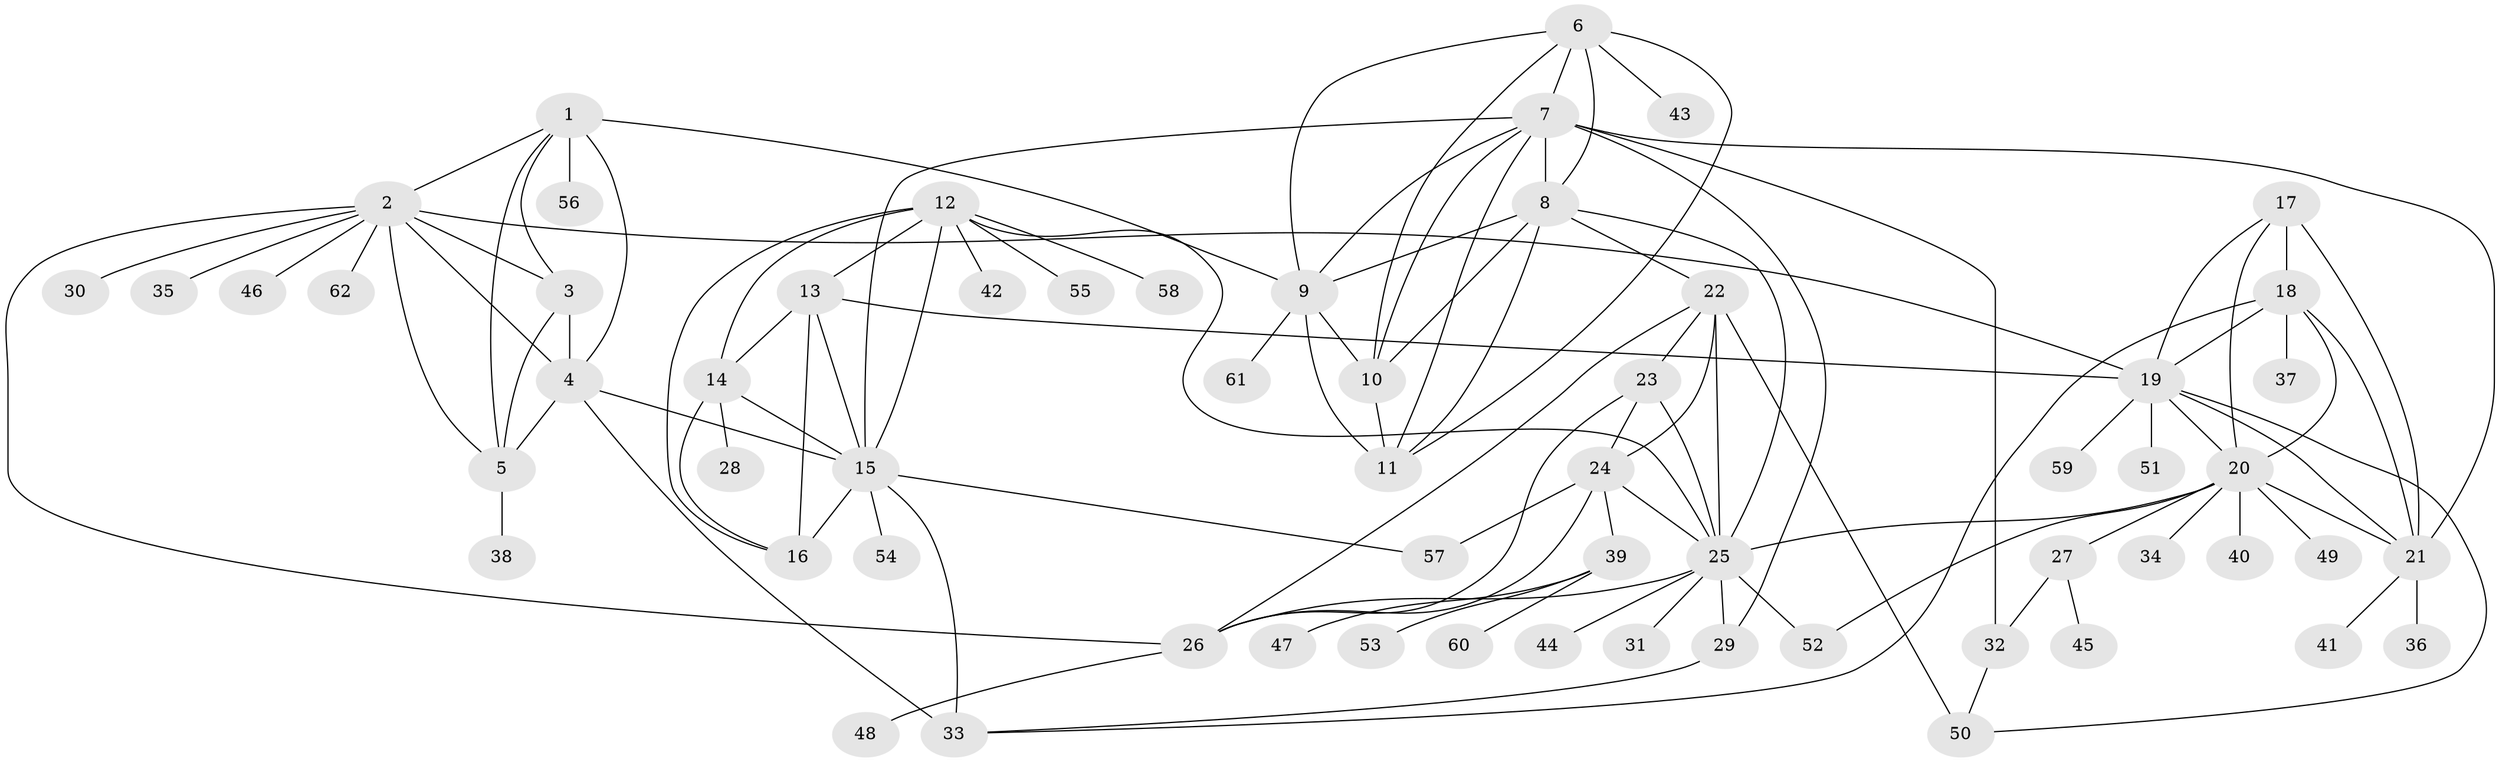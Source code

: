 // original degree distribution, {8: 0.04878048780487805, 12: 0.016260162601626018, 6: 0.06504065040650407, 5: 0.016260162601626018, 10: 0.024390243902439025, 7: 0.024390243902439025, 15: 0.008130081300813009, 9: 0.032520325203252036, 11: 0.008130081300813009, 17: 0.008130081300813009, 3: 0.032520325203252036, 1: 0.5853658536585366, 4: 0.008130081300813009, 2: 0.12195121951219512}
// Generated by graph-tools (version 1.1) at 2025/37/03/09/25 02:37:15]
// undirected, 62 vertices, 111 edges
graph export_dot {
graph [start="1"]
  node [color=gray90,style=filled];
  1;
  2;
  3;
  4;
  5;
  6;
  7;
  8;
  9;
  10;
  11;
  12;
  13;
  14;
  15;
  16;
  17;
  18;
  19;
  20;
  21;
  22;
  23;
  24;
  25;
  26;
  27;
  28;
  29;
  30;
  31;
  32;
  33;
  34;
  35;
  36;
  37;
  38;
  39;
  40;
  41;
  42;
  43;
  44;
  45;
  46;
  47;
  48;
  49;
  50;
  51;
  52;
  53;
  54;
  55;
  56;
  57;
  58;
  59;
  60;
  61;
  62;
  1 -- 2 [weight=1.0];
  1 -- 3 [weight=1.0];
  1 -- 4 [weight=2.0];
  1 -- 5 [weight=1.0];
  1 -- 9 [weight=1.0];
  1 -- 56 [weight=1.0];
  2 -- 3 [weight=1.0];
  2 -- 4 [weight=2.0];
  2 -- 5 [weight=1.0];
  2 -- 19 [weight=1.0];
  2 -- 26 [weight=1.0];
  2 -- 30 [weight=1.0];
  2 -- 35 [weight=1.0];
  2 -- 46 [weight=1.0];
  2 -- 62 [weight=1.0];
  3 -- 4 [weight=2.0];
  3 -- 5 [weight=1.0];
  4 -- 5 [weight=2.0];
  4 -- 15 [weight=2.0];
  4 -- 33 [weight=3.0];
  5 -- 38 [weight=2.0];
  6 -- 7 [weight=1.0];
  6 -- 8 [weight=1.0];
  6 -- 9 [weight=1.0];
  6 -- 10 [weight=1.0];
  6 -- 11 [weight=1.0];
  6 -- 43 [weight=1.0];
  7 -- 8 [weight=1.0];
  7 -- 9 [weight=1.0];
  7 -- 10 [weight=1.0];
  7 -- 11 [weight=1.0];
  7 -- 15 [weight=1.0];
  7 -- 21 [weight=1.0];
  7 -- 29 [weight=1.0];
  7 -- 32 [weight=6.0];
  8 -- 9 [weight=1.0];
  8 -- 10 [weight=4.0];
  8 -- 11 [weight=1.0];
  8 -- 22 [weight=1.0];
  8 -- 25 [weight=1.0];
  9 -- 10 [weight=1.0];
  9 -- 11 [weight=1.0];
  9 -- 61 [weight=1.0];
  10 -- 11 [weight=1.0];
  12 -- 13 [weight=1.0];
  12 -- 14 [weight=1.0];
  12 -- 15 [weight=2.0];
  12 -- 16 [weight=1.0];
  12 -- 25 [weight=1.0];
  12 -- 42 [weight=1.0];
  12 -- 55 [weight=1.0];
  12 -- 58 [weight=1.0];
  13 -- 14 [weight=1.0];
  13 -- 15 [weight=2.0];
  13 -- 16 [weight=1.0];
  13 -- 19 [weight=1.0];
  14 -- 15 [weight=2.0];
  14 -- 16 [weight=1.0];
  14 -- 28 [weight=4.0];
  15 -- 16 [weight=4.0];
  15 -- 33 [weight=1.0];
  15 -- 54 [weight=1.0];
  15 -- 57 [weight=1.0];
  17 -- 18 [weight=5.0];
  17 -- 19 [weight=1.0];
  17 -- 20 [weight=1.0];
  17 -- 21 [weight=1.0];
  18 -- 19 [weight=2.0];
  18 -- 20 [weight=2.0];
  18 -- 21 [weight=2.0];
  18 -- 33 [weight=1.0];
  18 -- 37 [weight=1.0];
  19 -- 20 [weight=1.0];
  19 -- 21 [weight=1.0];
  19 -- 50 [weight=1.0];
  19 -- 51 [weight=1.0];
  19 -- 59 [weight=1.0];
  20 -- 21 [weight=1.0];
  20 -- 25 [weight=1.0];
  20 -- 27 [weight=1.0];
  20 -- 34 [weight=1.0];
  20 -- 40 [weight=1.0];
  20 -- 49 [weight=1.0];
  20 -- 52 [weight=1.0];
  21 -- 36 [weight=1.0];
  21 -- 41 [weight=1.0];
  22 -- 23 [weight=1.0];
  22 -- 24 [weight=2.0];
  22 -- 25 [weight=1.0];
  22 -- 26 [weight=1.0];
  22 -- 50 [weight=2.0];
  23 -- 24 [weight=3.0];
  23 -- 25 [weight=1.0];
  23 -- 26 [weight=1.0];
  24 -- 25 [weight=2.0];
  24 -- 26 [weight=2.0];
  24 -- 39 [weight=1.0];
  24 -- 57 [weight=1.0];
  25 -- 26 [weight=1.0];
  25 -- 29 [weight=1.0];
  25 -- 31 [weight=1.0];
  25 -- 44 [weight=1.0];
  25 -- 52 [weight=5.0];
  26 -- 48 [weight=1.0];
  27 -- 32 [weight=1.0];
  27 -- 45 [weight=1.0];
  29 -- 33 [weight=1.0];
  32 -- 50 [weight=1.0];
  39 -- 47 [weight=1.0];
  39 -- 53 [weight=1.0];
  39 -- 60 [weight=1.0];
}

